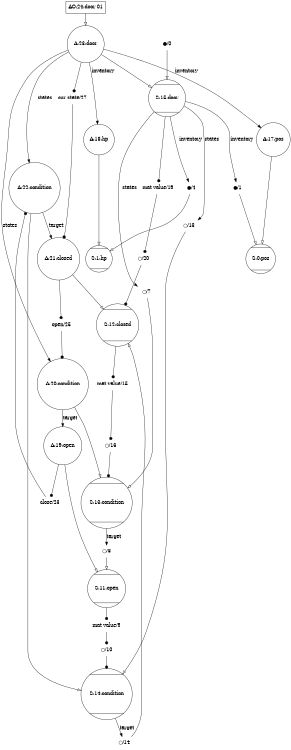 digraph finite_state_machine {
graph [ dpi = 600 ];
size="8,5";
{
node [shape=Mcircle];
"S:12:closed"
"S:14:condition"
"S:11:open"
"S:13:condition"
"S:1:hp"
"S:0:pos"
"S:15:door"
}
{
node [shape=box];
"AO:24:door 01"
}
{
node [shape=circle];
"A:21:closed"
"A:22:condition"
"A:19:open"
"A:20:condition"
"A:18:hp"
"A:17:pos"
"A:23:door"
}
{
node [shape=plaintext];
"cur state/27"
"open/25"
"close/23"
"○/20"
"mat value/19"
"○/16"
"mat value/15"
"○/14"
"○/13"
"○/10"
"mat value/9"
"○/8"
"○/7"
"●/4"
"●/1"
"●/0"
}
"●/0" -> "S:15:door" [arrowhead=onormal];
"●/1" -> "S:0:pos" [arrowhead=onormal];
"●/4" -> "S:1:hp" [arrowhead=onormal];
"○/7" -> "S:13:condition" [arrowhead=onormal];
"○/8" -> "S:11:open" [arrowhead=onormal];
"S:11:open" -> "mat value/9" [arrowhead=dot];
"mat value/9" -> "○/10" [arrowhead=dot];
"○/10" -> "S:14:condition" [arrowhead=dot];
"S:13:condition" -> "○/8" [label="target"];
"○/13" -> "S:14:condition" [arrowhead=onormal];
"○/14" -> "S:12:closed" [arrowhead=onormal];
"S:12:closed" -> "mat value/15" [arrowhead=dot];
"mat value/15" -> "○/16" [arrowhead=dot];
"○/16" -> "S:13:condition" [arrowhead=dot];
"S:14:condition" -> "○/14" [label="target"];
"S:15:door" -> "●/1" [label="inventory"];
"S:15:door" -> "●/4" [label="inventory"];
"S:15:door" -> "○/7" [label="states"];
"S:15:door" -> "○/13" [label="states"];
"S:15:door" -> "mat value/19" [arrowhead=dot];
"mat value/19" -> "○/20" [arrowhead=dot];
"○/20" -> "S:12:closed" [arrowhead=dot];
"A:17:pos" -> "S:0:pos" [arrowhead=onormal];

"A:18:hp" -> "S:1:hp" [arrowhead=onormal];

"A:19:open" -> "S:11:open" [arrowhead=onormal];
"A:19:open" -> "close/23" [arrowhead=dot];
"close/23" -> "A:22:condition" [arrowhead=dot];
"A:20:condition" -> "S:13:condition" [arrowhead=onormal];
"A:20:condition" -> "A:19:open" [label="target"];

"A:21:closed" -> "S:12:closed" [arrowhead=onormal];
"A:21:closed" -> "open/25" [arrowhead=dot];
"open/25" -> "A:20:condition" [arrowhead=dot];
"A:22:condition" -> "S:14:condition" [arrowhead=onormal];
"A:22:condition" -> "A:21:closed" [label="target"];

"A:23:door" -> "S:15:door" [arrowhead=onormal];
"A:23:door" -> "A:17:pos" [label="inventory"];
"A:23:door" -> "A:18:hp" [label="inventory"];
"A:23:door" -> "A:20:condition" [label="states"];
"A:23:door" -> "A:22:condition" [label="states"];
"A:23:door" -> "cur state/27" [arrowhead=dot];
"cur state/27" -> "A:21:closed" [arrowhead=dot];
"AO:24:door 01" -> "A:23:door" [arrowhead=onormal];
}